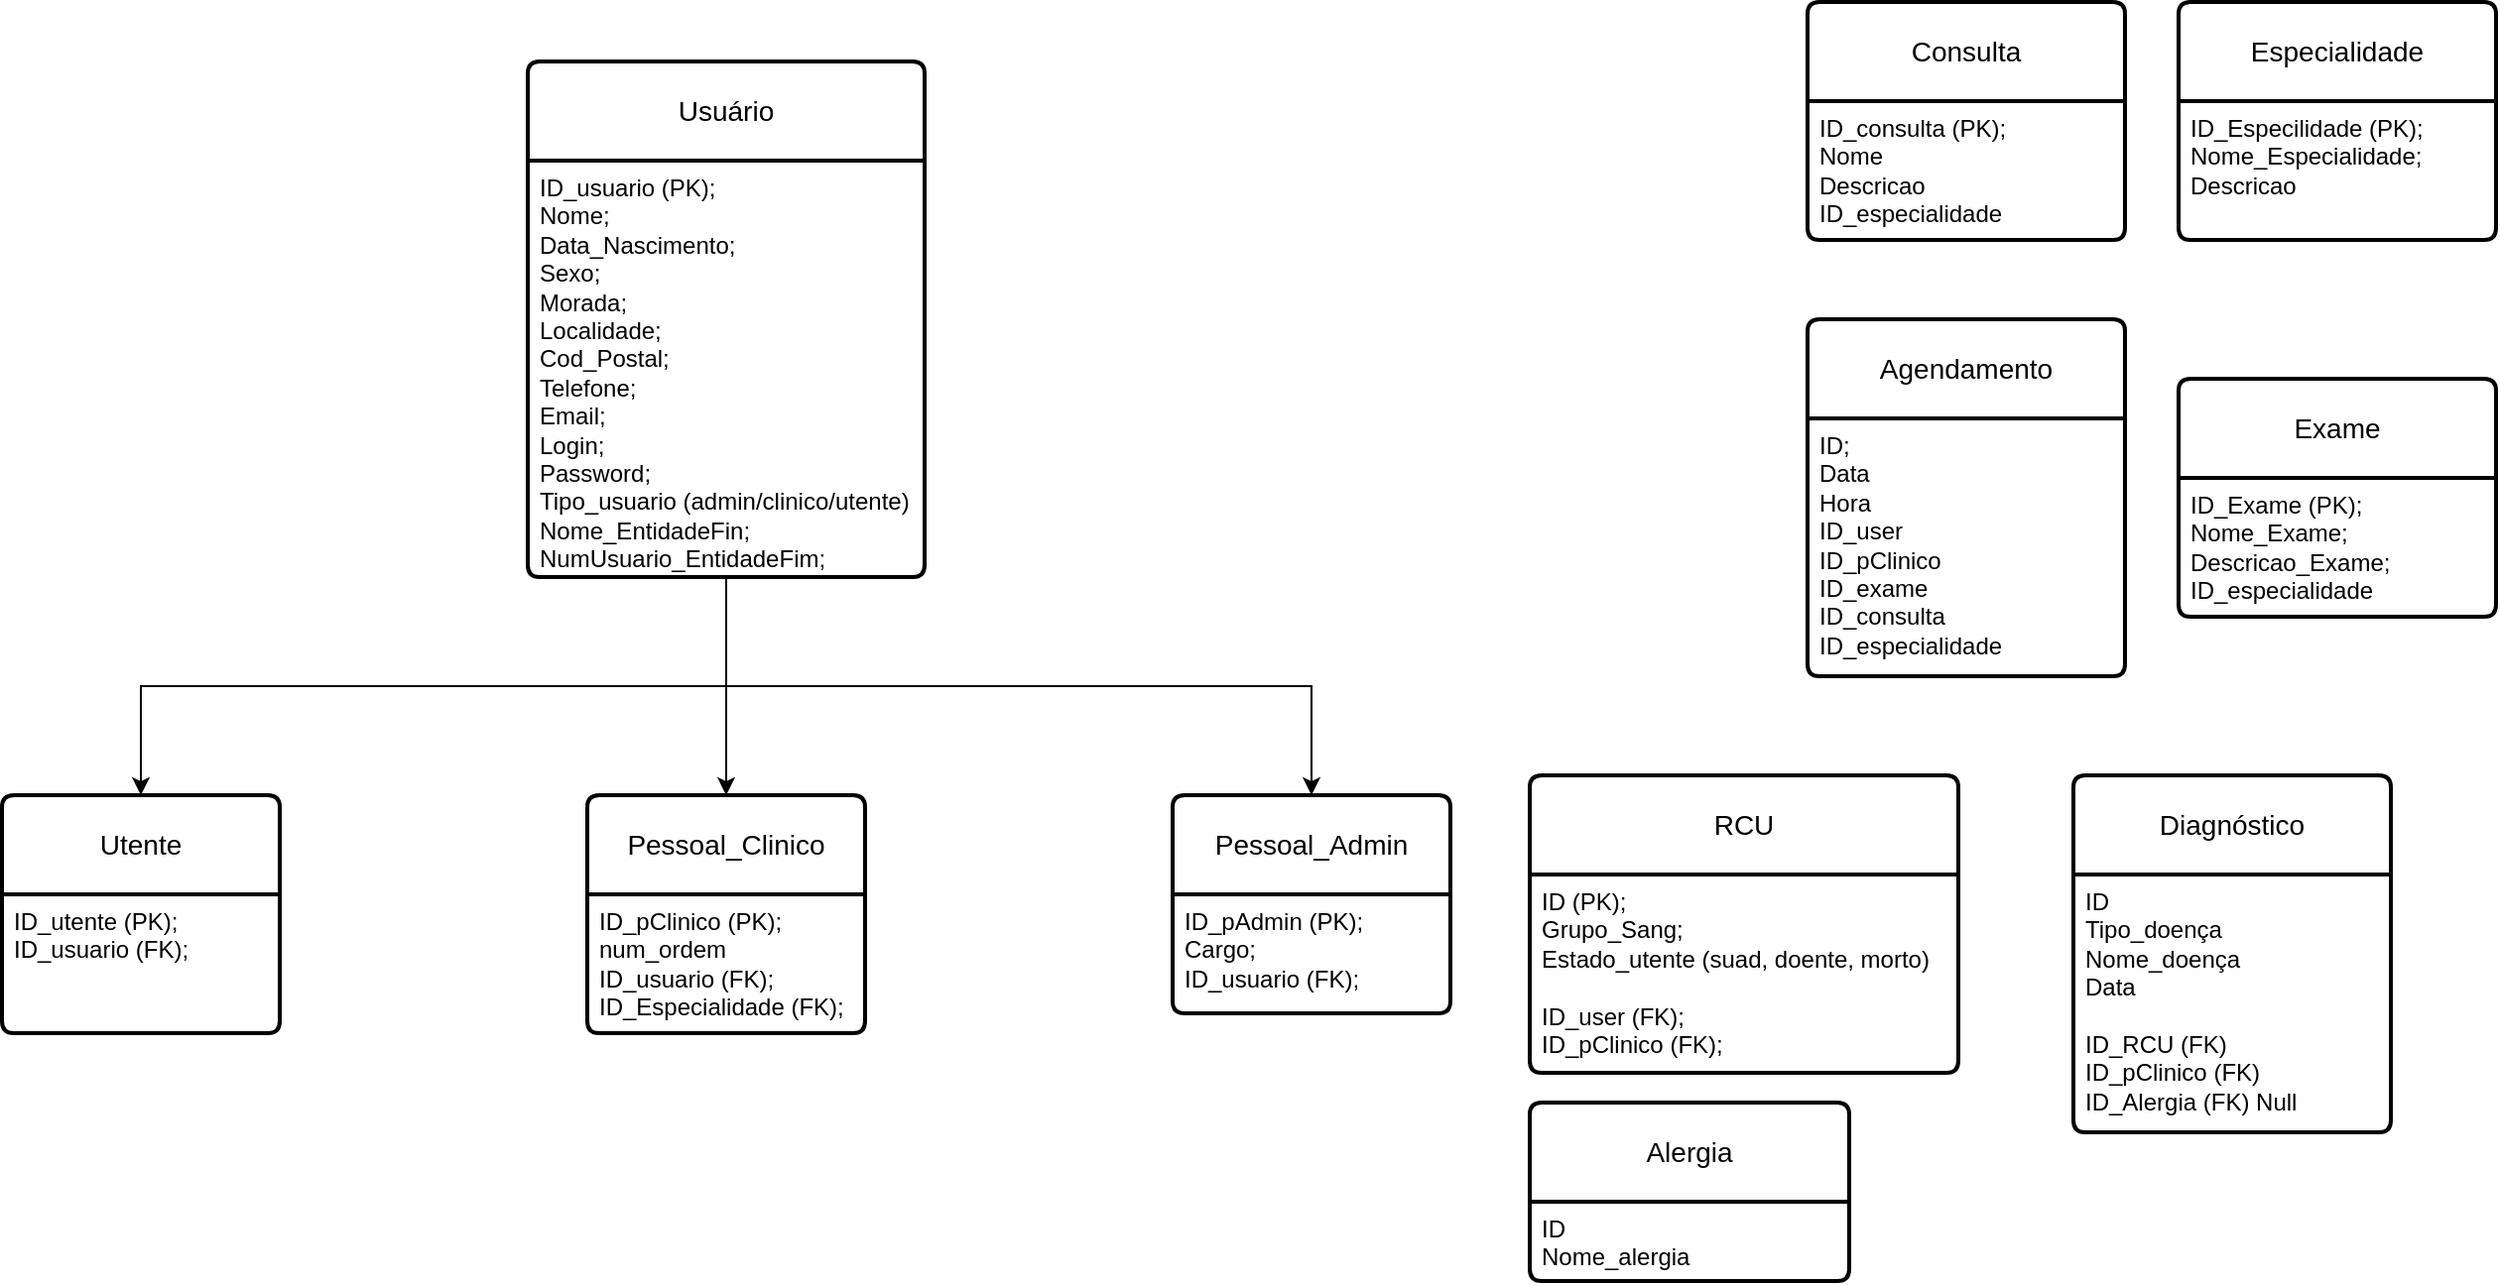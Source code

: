 <mxfile version="23.0.2" type="device">
  <diagram name="Página-1" id="qp88Xz73EjjtEEX9ONFD">
    <mxGraphModel dx="2117" dy="669" grid="1" gridSize="10" guides="1" tooltips="1" connect="1" arrows="1" fold="1" page="1" pageScale="1" pageWidth="827" pageHeight="1169" math="0" shadow="0">
      <root>
        <mxCell id="0" />
        <mxCell id="1" parent="0" />
        <mxCell id="LoY-KwTF0y71DIWUAX0n-16" value="Usuário" style="swimlane;childLayout=stackLayout;horizontal=1;startSize=50;horizontalStack=0;rounded=1;fontSize=14;fontStyle=0;strokeWidth=2;resizeParent=0;resizeLast=1;shadow=0;dashed=0;align=center;arcSize=4;whiteSpace=wrap;html=1;" parent="1" vertex="1">
          <mxGeometry x="255" y="60" width="200" height="260" as="geometry" />
        </mxCell>
        <mxCell id="LoY-KwTF0y71DIWUAX0n-17" value="ID_usuario (PK);&lt;br&gt;Nome;&lt;br&gt;Data_Nascimento;&lt;br&gt;Sexo;&lt;br&gt;Morada;&lt;br&gt;Localidade;&lt;br&gt;Cod_Postal;&lt;br&gt;Telefone;&lt;br&gt;Email;&lt;br&gt;Login;&lt;br&gt;Password;&lt;br&gt;Tipo_usuario (admin/clinico/utente)&lt;br&gt;Nome_EntidadeFin;&lt;br&gt;NumUsuario_EntidadeFim;" style="align=left;strokeColor=none;fillColor=none;spacingLeft=4;fontSize=12;verticalAlign=top;resizable=0;rotatable=0;part=1;html=1;" parent="LoY-KwTF0y71DIWUAX0n-16" vertex="1">
          <mxGeometry y="50" width="200" height="210" as="geometry" />
        </mxCell>
        <mxCell id="LoY-KwTF0y71DIWUAX0n-18" value="Pessoal_Admin" style="swimlane;childLayout=stackLayout;horizontal=1;startSize=50;horizontalStack=0;rounded=1;fontSize=14;fontStyle=0;strokeWidth=2;resizeParent=0;resizeLast=1;shadow=0;dashed=0;align=center;arcSize=4;whiteSpace=wrap;html=1;" parent="1" vertex="1">
          <mxGeometry x="580" y="430" width="140" height="110" as="geometry" />
        </mxCell>
        <mxCell id="LoY-KwTF0y71DIWUAX0n-19" value="ID_pAdmin (PK);&lt;br&gt;Cargo;&lt;br&gt;ID_usuario (FK);" style="align=left;strokeColor=none;fillColor=none;spacingLeft=4;fontSize=12;verticalAlign=top;resizable=0;rotatable=0;part=1;html=1;" parent="LoY-KwTF0y71DIWUAX0n-18" vertex="1">
          <mxGeometry y="50" width="140" height="60" as="geometry" />
        </mxCell>
        <mxCell id="LoY-KwTF0y71DIWUAX0n-20" value="Pessoal_Clinico" style="swimlane;childLayout=stackLayout;horizontal=1;startSize=50;horizontalStack=0;rounded=1;fontSize=14;fontStyle=0;strokeWidth=2;resizeParent=0;resizeLast=1;shadow=0;dashed=0;align=center;arcSize=4;whiteSpace=wrap;html=1;" parent="1" vertex="1">
          <mxGeometry x="285" y="430" width="140" height="120" as="geometry" />
        </mxCell>
        <mxCell id="LoY-KwTF0y71DIWUAX0n-21" value="ID_pClinico (PK);&lt;br&gt;num_ordem&lt;br&gt;ID_usuario (FK);&lt;br&gt;ID_Especialidade (FK);" style="align=left;strokeColor=none;fillColor=none;spacingLeft=4;fontSize=12;verticalAlign=top;resizable=0;rotatable=0;part=1;html=1;" parent="LoY-KwTF0y71DIWUAX0n-20" vertex="1">
          <mxGeometry y="50" width="140" height="70" as="geometry" />
        </mxCell>
        <mxCell id="LoY-KwTF0y71DIWUAX0n-22" value="Utente" style="swimlane;childLayout=stackLayout;horizontal=1;startSize=50;horizontalStack=0;rounded=1;fontSize=14;fontStyle=0;strokeWidth=2;resizeParent=0;resizeLast=1;shadow=0;dashed=0;align=center;arcSize=4;whiteSpace=wrap;html=1;" parent="1" vertex="1">
          <mxGeometry x="-10" y="430" width="140" height="120" as="geometry" />
        </mxCell>
        <mxCell id="LoY-KwTF0y71DIWUAX0n-23" value="ID_utente (PK);&lt;br&gt;ID_usuario (FK);" style="align=left;strokeColor=none;fillColor=none;spacingLeft=4;fontSize=12;verticalAlign=top;resizable=0;rotatable=0;part=1;html=1;" parent="LoY-KwTF0y71DIWUAX0n-22" vertex="1">
          <mxGeometry y="50" width="140" height="70" as="geometry" />
        </mxCell>
        <mxCell id="LoY-KwTF0y71DIWUAX0n-24" value="Especialidade" style="swimlane;childLayout=stackLayout;horizontal=1;startSize=50;horizontalStack=0;rounded=1;fontSize=14;fontStyle=0;strokeWidth=2;resizeParent=0;resizeLast=1;shadow=0;dashed=0;align=center;arcSize=4;whiteSpace=wrap;html=1;" parent="1" vertex="1">
          <mxGeometry x="1087" y="30" width="160" height="120" as="geometry" />
        </mxCell>
        <mxCell id="LoY-KwTF0y71DIWUAX0n-25" value="ID_Especilidade (PK);&lt;br&gt;Nome_Especialidade;&lt;br&gt;Descricao" style="align=left;strokeColor=none;fillColor=none;spacingLeft=4;fontSize=12;verticalAlign=top;resizable=0;rotatable=0;part=1;html=1;" parent="LoY-KwTF0y71DIWUAX0n-24" vertex="1">
          <mxGeometry y="50" width="160" height="70" as="geometry" />
        </mxCell>
        <mxCell id="LoY-KwTF0y71DIWUAX0n-26" value="Exame" style="swimlane;childLayout=stackLayout;horizontal=1;startSize=50;horizontalStack=0;rounded=1;fontSize=14;fontStyle=0;strokeWidth=2;resizeParent=0;resizeLast=1;shadow=0;dashed=0;align=center;arcSize=4;whiteSpace=wrap;html=1;" parent="1" vertex="1">
          <mxGeometry x="1087" y="220" width="160" height="120" as="geometry" />
        </mxCell>
        <mxCell id="LoY-KwTF0y71DIWUAX0n-27" value="ID_Exame (PK);&lt;br&gt;Nome_Exame;&lt;br&gt;Descricao_Exame;&lt;br&gt;ID_especialidade" style="align=left;strokeColor=none;fillColor=none;spacingLeft=4;fontSize=12;verticalAlign=top;resizable=0;rotatable=0;part=1;html=1;" parent="LoY-KwTF0y71DIWUAX0n-26" vertex="1">
          <mxGeometry y="50" width="160" height="70" as="geometry" />
        </mxCell>
        <mxCell id="LoY-KwTF0y71DIWUAX0n-28" value="Consulta" style="swimlane;childLayout=stackLayout;horizontal=1;startSize=50;horizontalStack=0;rounded=1;fontSize=14;fontStyle=0;strokeWidth=2;resizeParent=0;resizeLast=1;shadow=0;dashed=0;align=center;arcSize=4;whiteSpace=wrap;html=1;" parent="1" vertex="1">
          <mxGeometry x="900" y="30" width="160" height="120" as="geometry" />
        </mxCell>
        <mxCell id="LoY-KwTF0y71DIWUAX0n-29" value="ID_consulta (PK);&lt;br&gt;Nome&lt;br&gt;Descricao&lt;br&gt;ID_especialidade" style="align=left;strokeColor=none;fillColor=none;spacingLeft=4;fontSize=12;verticalAlign=top;resizable=0;rotatable=0;part=1;html=1;" parent="LoY-KwTF0y71DIWUAX0n-28" vertex="1">
          <mxGeometry y="50" width="160" height="70" as="geometry" />
        </mxCell>
        <mxCell id="LoY-KwTF0y71DIWUAX0n-30" value="RCU" style="swimlane;childLayout=stackLayout;horizontal=1;startSize=50;horizontalStack=0;rounded=1;fontSize=14;fontStyle=0;strokeWidth=2;resizeParent=0;resizeLast=1;shadow=0;dashed=0;align=center;arcSize=4;whiteSpace=wrap;html=1;" parent="1" vertex="1">
          <mxGeometry x="760" y="420" width="216" height="150" as="geometry" />
        </mxCell>
        <mxCell id="LoY-KwTF0y71DIWUAX0n-31" value="ID (PK);&lt;br&gt;Grupo_Sang;&lt;br&gt;Estado_utente (suad, doente, morto)&lt;br&gt;&lt;br&gt;ID_user (FK);&lt;br&gt;ID_pClinico (FK);" style="align=left;strokeColor=none;fillColor=none;spacingLeft=4;fontSize=12;verticalAlign=top;resizable=0;rotatable=0;part=1;html=1;" parent="LoY-KwTF0y71DIWUAX0n-30" vertex="1">
          <mxGeometry y="50" width="216" height="100" as="geometry" />
        </mxCell>
        <mxCell id="LoY-KwTF0y71DIWUAX0n-33" style="edgeStyle=orthogonalEdgeStyle;rounded=0;orthogonalLoop=1;jettySize=auto;html=1;exitX=0.5;exitY=1;exitDx=0;exitDy=0;entryX=0.5;entryY=0;entryDx=0;entryDy=0;" parent="1" source="LoY-KwTF0y71DIWUAX0n-17" target="LoY-KwTF0y71DIWUAX0n-22" edge="1">
          <mxGeometry relative="1" as="geometry" />
        </mxCell>
        <mxCell id="LoY-KwTF0y71DIWUAX0n-36" style="edgeStyle=orthogonalEdgeStyle;rounded=0;orthogonalLoop=1;jettySize=auto;html=1;exitX=0.5;exitY=1;exitDx=0;exitDy=0;entryX=0.5;entryY=0;entryDx=0;entryDy=0;" parent="1" source="LoY-KwTF0y71DIWUAX0n-17" target="LoY-KwTF0y71DIWUAX0n-20" edge="1">
          <mxGeometry relative="1" as="geometry" />
        </mxCell>
        <mxCell id="LoY-KwTF0y71DIWUAX0n-37" style="edgeStyle=orthogonalEdgeStyle;rounded=0;orthogonalLoop=1;jettySize=auto;html=1;exitX=0.5;exitY=1;exitDx=0;exitDy=0;" parent="1" source="LoY-KwTF0y71DIWUAX0n-17" target="LoY-KwTF0y71DIWUAX0n-18" edge="1">
          <mxGeometry relative="1" as="geometry" />
        </mxCell>
        <mxCell id="zwD5xV9BScKiW619LqWa-7" value="Agendamento" style="swimlane;childLayout=stackLayout;horizontal=1;startSize=50;horizontalStack=0;rounded=1;fontSize=14;fontStyle=0;strokeWidth=2;resizeParent=0;resizeLast=1;shadow=0;dashed=0;align=center;arcSize=4;whiteSpace=wrap;html=1;" parent="1" vertex="1">
          <mxGeometry x="900" y="190" width="160" height="180" as="geometry" />
        </mxCell>
        <mxCell id="zwD5xV9BScKiW619LqWa-8" value="ID;&lt;br&gt;Data&lt;br&gt;Hora&lt;br&gt;ID_user&lt;br&gt;ID_pClinico&lt;br&gt;ID_exame&lt;br&gt;ID_consulta&lt;br&gt;ID_especialidade" style="align=left;strokeColor=none;fillColor=none;spacingLeft=4;fontSize=12;verticalAlign=top;resizable=0;rotatable=0;part=1;html=1;" parent="zwD5xV9BScKiW619LqWa-7" vertex="1">
          <mxGeometry y="50" width="160" height="130" as="geometry" />
        </mxCell>
        <mxCell id="eM8rGhLmZg-cw6rQv6GR-1" value="Diagnóstico" style="swimlane;childLayout=stackLayout;horizontal=1;startSize=50;horizontalStack=0;rounded=1;fontSize=14;fontStyle=0;strokeWidth=2;resizeParent=0;resizeLast=1;shadow=0;dashed=0;align=center;arcSize=4;whiteSpace=wrap;html=1;" vertex="1" parent="1">
          <mxGeometry x="1034" y="420" width="160" height="180" as="geometry" />
        </mxCell>
        <mxCell id="eM8rGhLmZg-cw6rQv6GR-2" value="ID&lt;br&gt;Tipo_doença&lt;br&gt;Nome_doença&lt;br&gt;Data&lt;br&gt;&lt;br&gt;ID_RCU (FK)&lt;br&gt;ID_pClinico (FK)&lt;br&gt;ID_Alergia (FK) Null" style="align=left;strokeColor=none;fillColor=none;spacingLeft=4;fontSize=12;verticalAlign=top;resizable=0;rotatable=0;part=1;html=1;" vertex="1" parent="eM8rGhLmZg-cw6rQv6GR-1">
          <mxGeometry y="50" width="160" height="130" as="geometry" />
        </mxCell>
        <mxCell id="eM8rGhLmZg-cw6rQv6GR-3" value="Alergia" style="swimlane;childLayout=stackLayout;horizontal=1;startSize=50;horizontalStack=0;rounded=1;fontSize=14;fontStyle=0;strokeWidth=2;resizeParent=0;resizeLast=1;shadow=0;dashed=0;align=center;arcSize=4;whiteSpace=wrap;html=1;" vertex="1" parent="1">
          <mxGeometry x="760" y="585" width="161" height="90" as="geometry" />
        </mxCell>
        <mxCell id="eM8rGhLmZg-cw6rQv6GR-4" value="ID&lt;br&gt;Nome_alergia" style="align=left;strokeColor=none;fillColor=none;spacingLeft=4;fontSize=12;verticalAlign=top;resizable=0;rotatable=0;part=1;html=1;" vertex="1" parent="eM8rGhLmZg-cw6rQv6GR-3">
          <mxGeometry y="50" width="161" height="40" as="geometry" />
        </mxCell>
      </root>
    </mxGraphModel>
  </diagram>
</mxfile>
